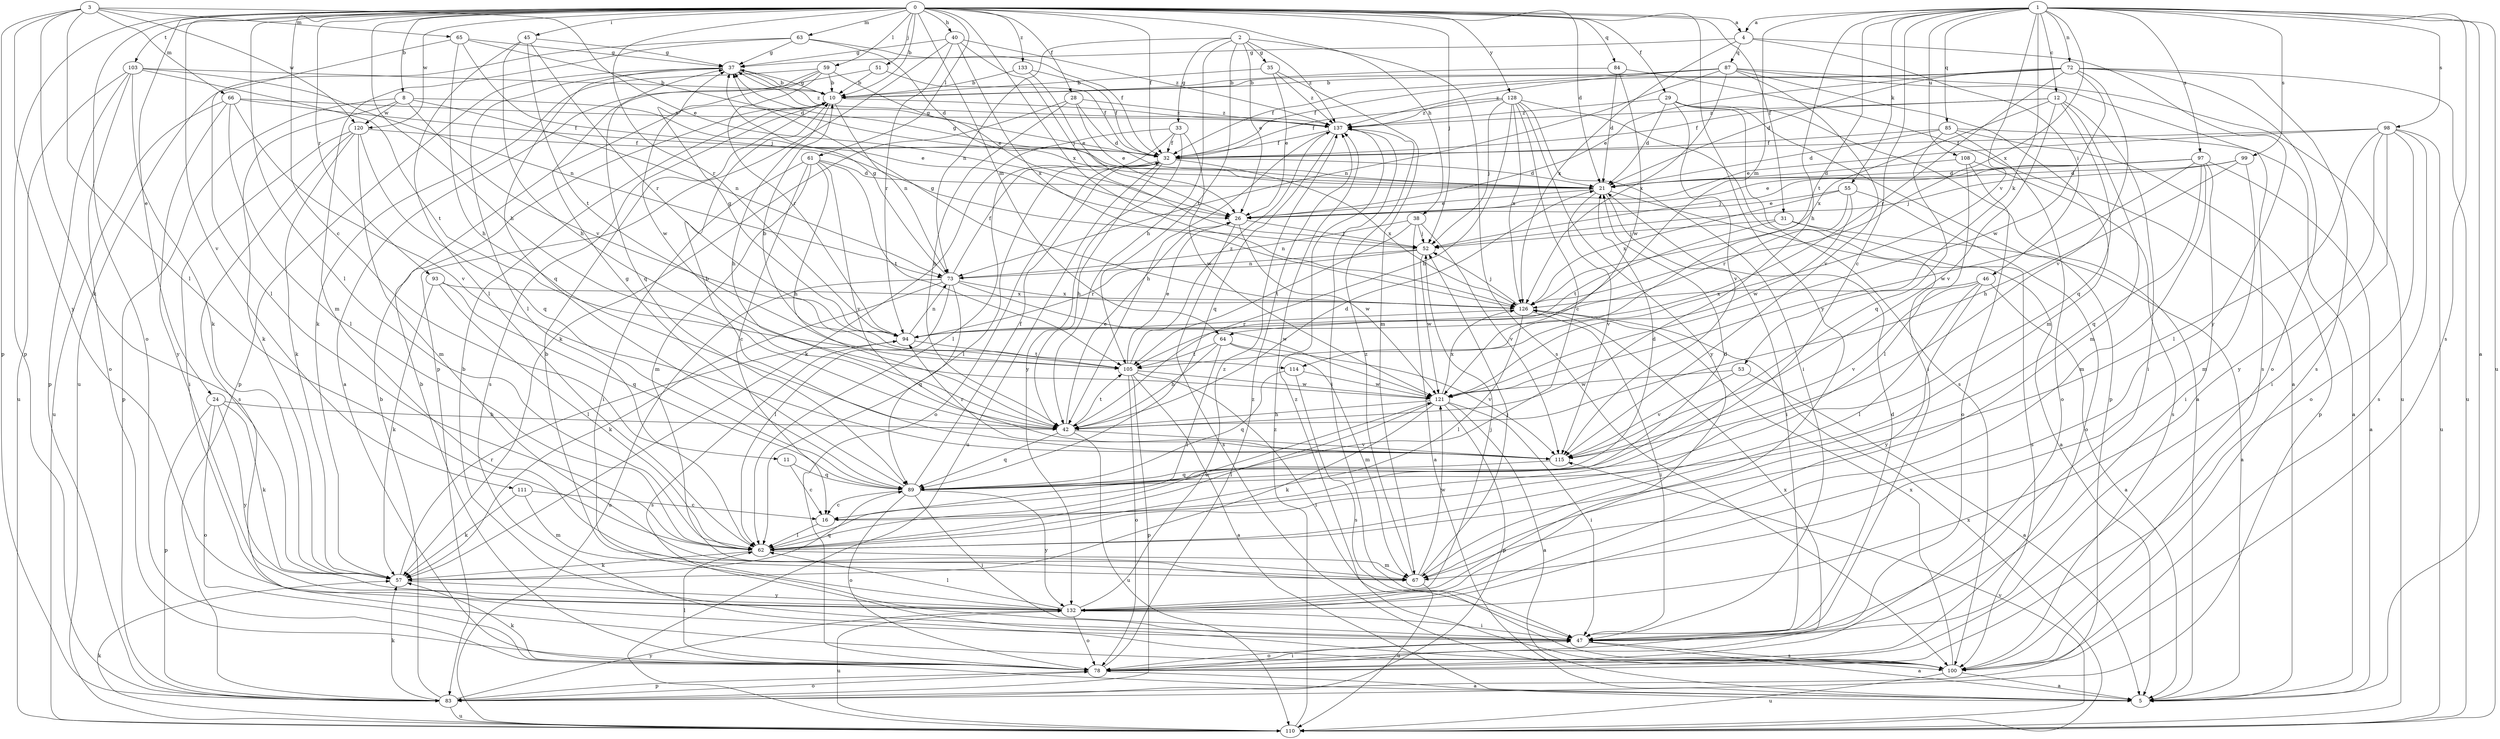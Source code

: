 strict digraph  {
0;
1;
2;
3;
4;
5;
8;
10;
11;
12;
16;
21;
24;
26;
28;
29;
31;
32;
33;
35;
37;
38;
40;
42;
45;
46;
47;
51;
52;
53;
55;
57;
59;
61;
62;
63;
64;
65;
66;
67;
72;
73;
78;
83;
84;
85;
87;
89;
93;
94;
97;
98;
99;
100;
103;
105;
108;
110;
111;
114;
115;
120;
121;
126;
128;
132;
133;
137;
0 -> 4  [label=a];
0 -> 8  [label=b];
0 -> 10  [label=b];
0 -> 11  [label=c];
0 -> 21  [label=d];
0 -> 24  [label=e];
0 -> 28  [label=f];
0 -> 29  [label=f];
0 -> 31  [label=f];
0 -> 32  [label=f];
0 -> 38  [label=h];
0 -> 40  [label=h];
0 -> 42  [label=h];
0 -> 45  [label=i];
0 -> 51  [label=j];
0 -> 52  [label=j];
0 -> 59  [label=l];
0 -> 61  [label=l];
0 -> 62  [label=l];
0 -> 63  [label=m];
0 -> 64  [label=m];
0 -> 78  [label=o];
0 -> 83  [label=p];
0 -> 84  [label=q];
0 -> 93  [label=r];
0 -> 94  [label=r];
0 -> 103  [label=t];
0 -> 111  [label=v];
0 -> 120  [label=w];
0 -> 126  [label=x];
0 -> 128  [label=y];
0 -> 132  [label=y];
0 -> 133  [label=z];
1 -> 4  [label=a];
1 -> 5  [label=a];
1 -> 12  [label=c];
1 -> 16  [label=c];
1 -> 42  [label=h];
1 -> 53  [label=k];
1 -> 55  [label=k];
1 -> 64  [label=m];
1 -> 72  [label=n];
1 -> 85  [label=q];
1 -> 97  [label=s];
1 -> 98  [label=s];
1 -> 99  [label=s];
1 -> 100  [label=s];
1 -> 105  [label=t];
1 -> 108  [label=u];
1 -> 110  [label=u];
1 -> 114  [label=v];
1 -> 126  [label=x];
2 -> 26  [label=e];
2 -> 33  [label=g];
2 -> 35  [label=g];
2 -> 42  [label=h];
2 -> 73  [label=n];
2 -> 100  [label=s];
2 -> 105  [label=t];
2 -> 137  [label=z];
3 -> 26  [label=e];
3 -> 57  [label=k];
3 -> 62  [label=l];
3 -> 65  [label=m];
3 -> 66  [label=m];
3 -> 83  [label=p];
3 -> 120  [label=w];
3 -> 132  [label=y];
4 -> 37  [label=g];
4 -> 46  [label=i];
4 -> 87  [label=q];
4 -> 126  [label=x];
4 -> 132  [label=y];
8 -> 26  [label=e];
8 -> 57  [label=k];
8 -> 73  [label=n];
8 -> 83  [label=p];
8 -> 114  [label=v];
8 -> 120  [label=w];
10 -> 37  [label=g];
10 -> 42  [label=h];
10 -> 73  [label=n];
10 -> 100  [label=s];
10 -> 137  [label=z];
11 -> 16  [label=c];
11 -> 89  [label=q];
12 -> 32  [label=f];
12 -> 47  [label=i];
12 -> 67  [label=m];
12 -> 89  [label=q];
12 -> 115  [label=v];
12 -> 126  [label=x];
12 -> 137  [label=z];
16 -> 21  [label=d];
16 -> 62  [label=l];
21 -> 5  [label=a];
21 -> 26  [label=e];
21 -> 37  [label=g];
21 -> 47  [label=i];
21 -> 115  [label=v];
24 -> 42  [label=h];
24 -> 57  [label=k];
24 -> 78  [label=o];
24 -> 83  [label=p];
24 -> 132  [label=y];
26 -> 52  [label=j];
26 -> 100  [label=s];
26 -> 121  [label=w];
28 -> 21  [label=d];
28 -> 26  [label=e];
28 -> 42  [label=h];
28 -> 57  [label=k];
28 -> 137  [label=z];
29 -> 5  [label=a];
29 -> 21  [label=d];
29 -> 47  [label=i];
29 -> 83  [label=p];
29 -> 115  [label=v];
29 -> 137  [label=z];
31 -> 5  [label=a];
31 -> 52  [label=j];
31 -> 100  [label=s];
31 -> 105  [label=t];
32 -> 21  [label=d];
32 -> 37  [label=g];
32 -> 42  [label=h];
32 -> 62  [label=l];
32 -> 78  [label=o];
32 -> 110  [label=u];
32 -> 126  [label=x];
33 -> 32  [label=f];
33 -> 57  [label=k];
33 -> 62  [label=l];
33 -> 121  [label=w];
33 -> 132  [label=y];
35 -> 10  [label=b];
35 -> 26  [label=e];
35 -> 67  [label=m];
35 -> 137  [label=z];
37 -> 10  [label=b];
37 -> 62  [label=l];
37 -> 83  [label=p];
37 -> 89  [label=q];
37 -> 137  [label=z];
38 -> 5  [label=a];
38 -> 52  [label=j];
38 -> 73  [label=n];
38 -> 105  [label=t];
38 -> 115  [label=v];
40 -> 37  [label=g];
40 -> 52  [label=j];
40 -> 83  [label=p];
40 -> 94  [label=r];
40 -> 126  [label=x];
40 -> 137  [label=z];
42 -> 21  [label=d];
42 -> 26  [label=e];
42 -> 89  [label=q];
42 -> 105  [label=t];
42 -> 110  [label=u];
42 -> 115  [label=v];
45 -> 37  [label=g];
45 -> 42  [label=h];
45 -> 62  [label=l];
45 -> 94  [label=r];
45 -> 105  [label=t];
46 -> 5  [label=a];
46 -> 62  [label=l];
46 -> 115  [label=v];
46 -> 126  [label=x];
46 -> 132  [label=y];
47 -> 5  [label=a];
47 -> 10  [label=b];
47 -> 21  [label=d];
47 -> 78  [label=o];
47 -> 100  [label=s];
51 -> 5  [label=a];
51 -> 10  [label=b];
51 -> 32  [label=f];
52 -> 73  [label=n];
52 -> 94  [label=r];
52 -> 121  [label=w];
53 -> 5  [label=a];
53 -> 115  [label=v];
53 -> 121  [label=w];
55 -> 26  [label=e];
55 -> 78  [label=o];
55 -> 94  [label=r];
55 -> 121  [label=w];
55 -> 126  [label=x];
57 -> 89  [label=q];
57 -> 94  [label=r];
57 -> 132  [label=y];
59 -> 10  [label=b];
59 -> 26  [label=e];
59 -> 57  [label=k];
59 -> 89  [label=q];
59 -> 94  [label=r];
59 -> 121  [label=w];
61 -> 16  [label=c];
61 -> 21  [label=d];
61 -> 42  [label=h];
61 -> 47  [label=i];
61 -> 67  [label=m];
61 -> 105  [label=t];
61 -> 115  [label=v];
62 -> 57  [label=k];
62 -> 67  [label=m];
62 -> 121  [label=w];
63 -> 21  [label=d];
63 -> 32  [label=f];
63 -> 37  [label=g];
63 -> 67  [label=m];
63 -> 110  [label=u];
64 -> 42  [label=h];
64 -> 62  [label=l];
64 -> 67  [label=m];
64 -> 105  [label=t];
64 -> 115  [label=v];
65 -> 21  [label=d];
65 -> 37  [label=g];
65 -> 42  [label=h];
65 -> 52  [label=j];
65 -> 62  [label=l];
66 -> 32  [label=f];
66 -> 62  [label=l];
66 -> 110  [label=u];
66 -> 115  [label=v];
66 -> 132  [label=y];
66 -> 137  [label=z];
67 -> 52  [label=j];
67 -> 110  [label=u];
67 -> 121  [label=w];
67 -> 137  [label=z];
72 -> 10  [label=b];
72 -> 21  [label=d];
72 -> 26  [label=e];
72 -> 32  [label=f];
72 -> 78  [label=o];
72 -> 94  [label=r];
72 -> 100  [label=s];
72 -> 110  [label=u];
72 -> 115  [label=v];
72 -> 121  [label=w];
73 -> 32  [label=f];
73 -> 37  [label=g];
73 -> 57  [label=k];
73 -> 62  [label=l];
73 -> 89  [label=q];
73 -> 110  [label=u];
73 -> 121  [label=w];
73 -> 126  [label=x];
78 -> 5  [label=a];
78 -> 10  [label=b];
78 -> 47  [label=i];
78 -> 57  [label=k];
78 -> 62  [label=l];
78 -> 83  [label=p];
78 -> 126  [label=x];
78 -> 137  [label=z];
83 -> 10  [label=b];
83 -> 57  [label=k];
83 -> 78  [label=o];
83 -> 110  [label=u];
83 -> 132  [label=y];
84 -> 5  [label=a];
84 -> 10  [label=b];
84 -> 21  [label=d];
84 -> 121  [label=w];
85 -> 5  [label=a];
85 -> 21  [label=d];
85 -> 32  [label=f];
85 -> 78  [label=o];
85 -> 83  [label=p];
85 -> 89  [label=q];
87 -> 10  [label=b];
87 -> 32  [label=f];
87 -> 67  [label=m];
87 -> 73  [label=n];
87 -> 100  [label=s];
87 -> 110  [label=u];
87 -> 115  [label=v];
87 -> 126  [label=x];
87 -> 137  [label=z];
89 -> 16  [label=c];
89 -> 21  [label=d];
89 -> 32  [label=f];
89 -> 37  [label=g];
89 -> 47  [label=i];
89 -> 78  [label=o];
89 -> 132  [label=y];
93 -> 57  [label=k];
93 -> 62  [label=l];
93 -> 89  [label=q];
93 -> 126  [label=x];
94 -> 37  [label=g];
94 -> 73  [label=n];
94 -> 100  [label=s];
94 -> 105  [label=t];
97 -> 5  [label=a];
97 -> 21  [label=d];
97 -> 26  [label=e];
97 -> 47  [label=i];
97 -> 52  [label=j];
97 -> 67  [label=m];
97 -> 89  [label=q];
97 -> 121  [label=w];
98 -> 26  [label=e];
98 -> 32  [label=f];
98 -> 47  [label=i];
98 -> 62  [label=l];
98 -> 78  [label=o];
98 -> 100  [label=s];
98 -> 110  [label=u];
98 -> 132  [label=y];
99 -> 21  [label=d];
99 -> 42  [label=h];
99 -> 52  [label=j];
99 -> 67  [label=m];
100 -> 5  [label=a];
100 -> 110  [label=u];
100 -> 126  [label=x];
100 -> 137  [label=z];
103 -> 10  [label=b];
103 -> 57  [label=k];
103 -> 73  [label=n];
103 -> 78  [label=o];
103 -> 83  [label=p];
103 -> 105  [label=t];
103 -> 110  [label=u];
105 -> 5  [label=a];
105 -> 10  [label=b];
105 -> 26  [label=e];
105 -> 47  [label=i];
105 -> 78  [label=o];
105 -> 83  [label=p];
105 -> 121  [label=w];
105 -> 137  [label=z];
108 -> 21  [label=d];
108 -> 62  [label=l];
108 -> 78  [label=o];
108 -> 100  [label=s];
110 -> 57  [label=k];
110 -> 115  [label=v];
110 -> 126  [label=x];
110 -> 137  [label=z];
111 -> 16  [label=c];
111 -> 57  [label=k];
111 -> 67  [label=m];
114 -> 89  [label=q];
114 -> 100  [label=s];
114 -> 121  [label=w];
115 -> 10  [label=b];
115 -> 89  [label=q];
115 -> 94  [label=r];
120 -> 32  [label=f];
120 -> 47  [label=i];
120 -> 57  [label=k];
120 -> 67  [label=m];
120 -> 89  [label=q];
120 -> 100  [label=s];
121 -> 5  [label=a];
121 -> 42  [label=h];
121 -> 47  [label=i];
121 -> 57  [label=k];
121 -> 62  [label=l];
121 -> 83  [label=p];
121 -> 126  [label=x];
126 -> 37  [label=g];
126 -> 47  [label=i];
126 -> 52  [label=j];
126 -> 62  [label=l];
126 -> 94  [label=r];
128 -> 16  [label=c];
128 -> 32  [label=f];
128 -> 42  [label=h];
128 -> 47  [label=i];
128 -> 52  [label=j];
128 -> 100  [label=s];
128 -> 126  [label=x];
128 -> 132  [label=y];
128 -> 137  [label=z];
132 -> 10  [label=b];
132 -> 47  [label=i];
132 -> 52  [label=j];
132 -> 62  [label=l];
132 -> 78  [label=o];
132 -> 110  [label=u];
132 -> 137  [label=z];
133 -> 10  [label=b];
133 -> 26  [label=e];
133 -> 32  [label=f];
137 -> 32  [label=f];
137 -> 42  [label=h];
137 -> 47  [label=i];
137 -> 89  [label=q];
}
